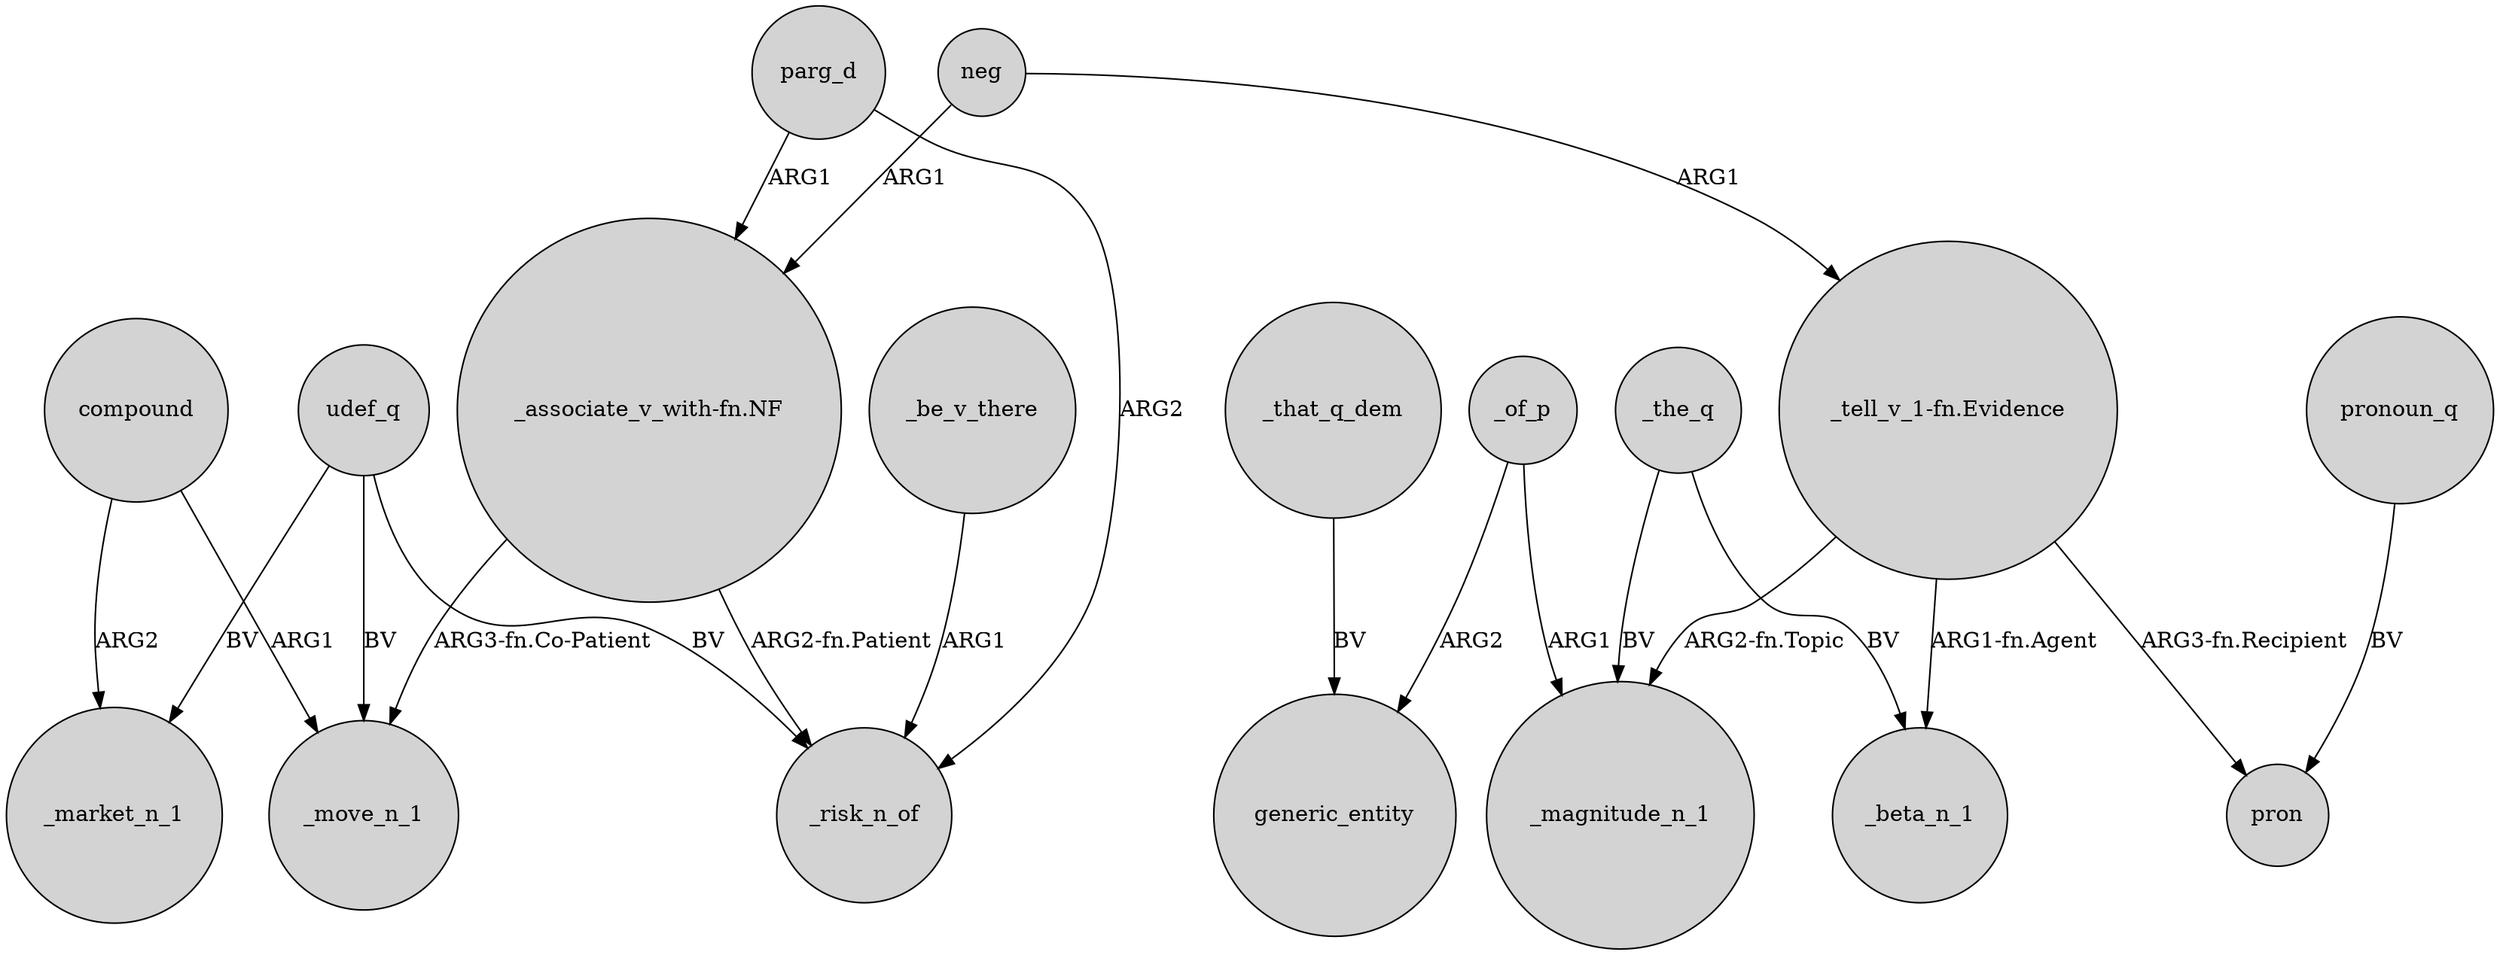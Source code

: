 digraph {
	node [shape=circle style=filled]
	compound -> _market_n_1 [label=ARG2]
	udef_q -> _risk_n_of [label=BV]
	_of_p -> generic_entity [label=ARG2]
	"_associate_v_with-fn.NF" -> _risk_n_of [label="ARG2-fn.Patient"]
	parg_d -> "_associate_v_with-fn.NF" [label=ARG1]
	_that_q_dem -> generic_entity [label=BV]
	parg_d -> _risk_n_of [label=ARG2]
	_the_q -> _magnitude_n_1 [label=BV]
	udef_q -> _move_n_1 [label=BV]
	udef_q -> _market_n_1 [label=BV]
	_the_q -> _beta_n_1 [label=BV]
	_of_p -> _magnitude_n_1 [label=ARG1]
	"_tell_v_1-fn.Evidence" -> pron [label="ARG3-fn.Recipient"]
	pronoun_q -> pron [label=BV]
	compound -> _move_n_1 [label=ARG1]
	neg -> "_associate_v_with-fn.NF" [label=ARG1]
	"_associate_v_with-fn.NF" -> _move_n_1 [label="ARG3-fn.Co-Patient"]
	neg -> "_tell_v_1-fn.Evidence" [label=ARG1]
	"_tell_v_1-fn.Evidence" -> _magnitude_n_1 [label="ARG2-fn.Topic"]
	"_tell_v_1-fn.Evidence" -> _beta_n_1 [label="ARG1-fn.Agent"]
	_be_v_there -> _risk_n_of [label=ARG1]
}
